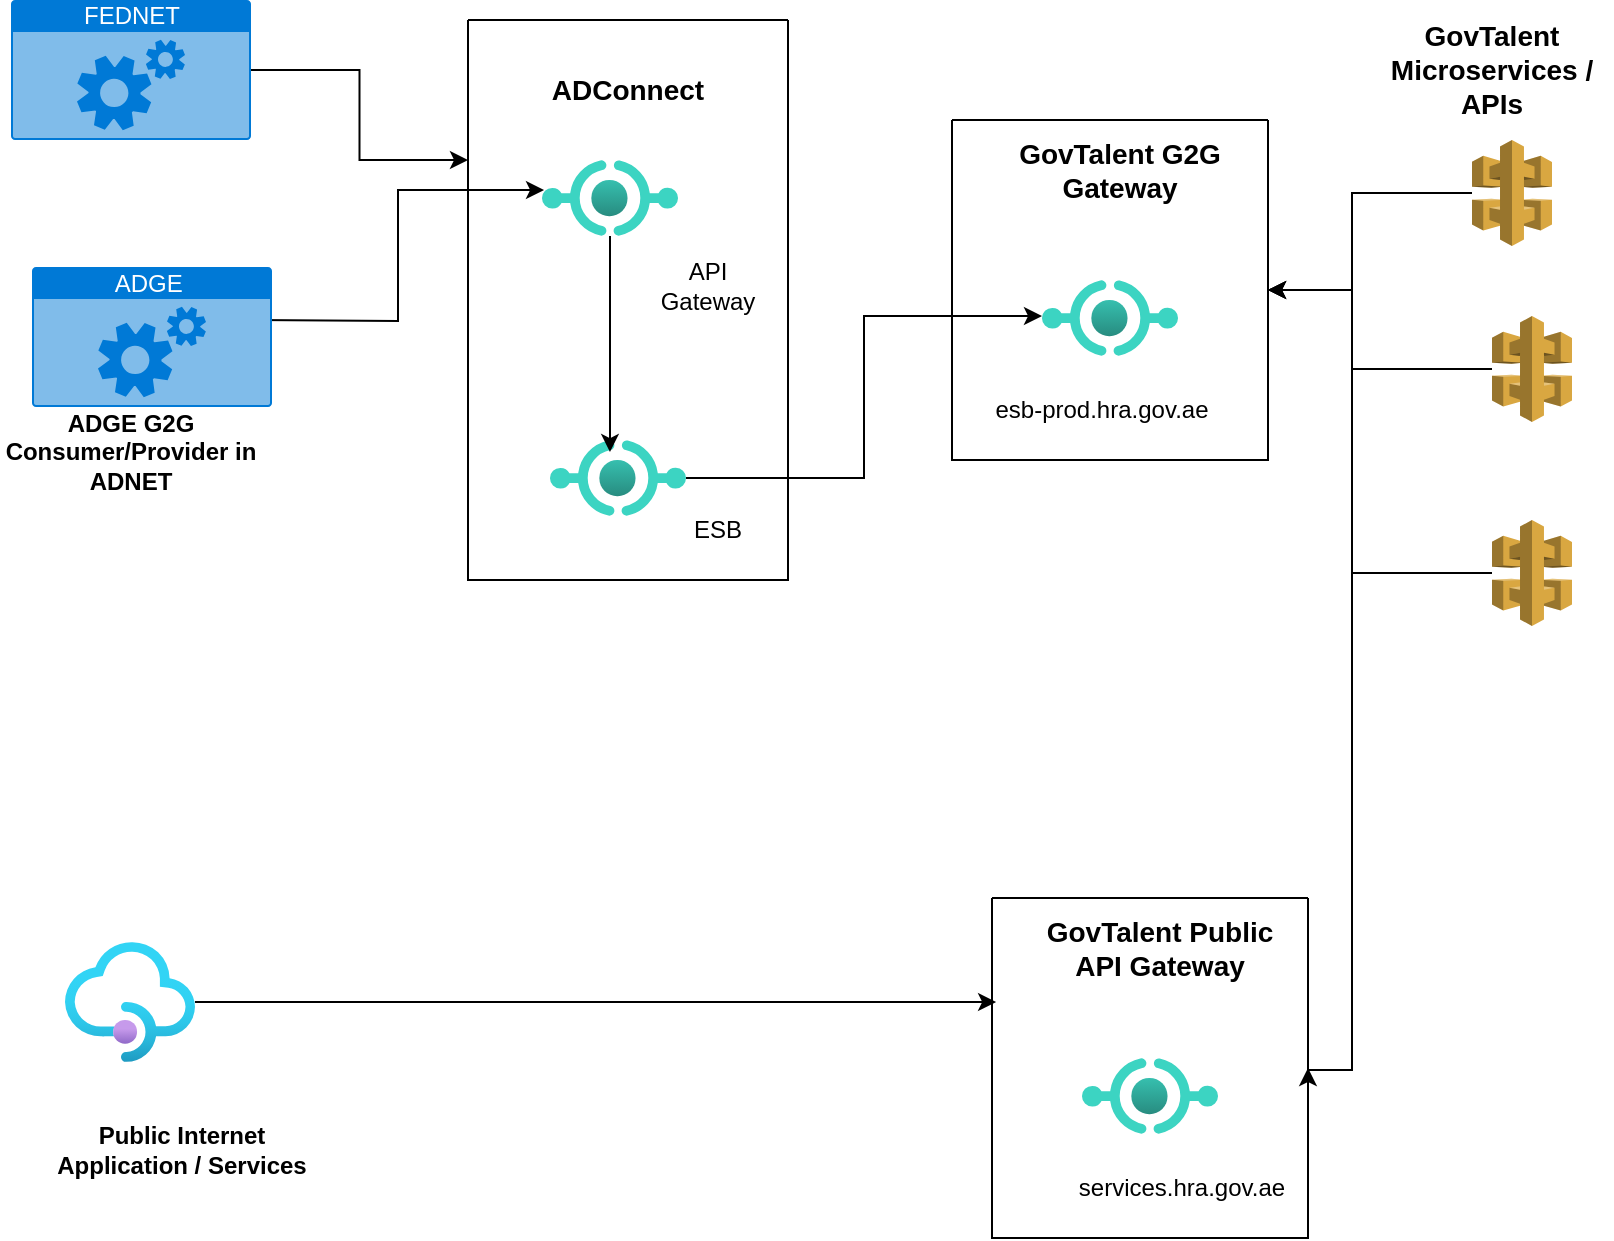 <mxfile version="22.1.5" type="github">
  <diagram name="Page-1" id="5ImHIXw9c1unncVtrP42">
    <mxGraphModel dx="1292" dy="649" grid="1" gridSize="10" guides="1" tooltips="1" connect="1" arrows="1" fold="1" page="1" pageScale="1" pageWidth="850" pageHeight="1100" math="0" shadow="0">
      <root>
        <mxCell id="0" />
        <mxCell id="1" parent="0" />
        <mxCell id="Hdnz7eUqurhcWSyTae6E-5" style="edgeStyle=orthogonalEdgeStyle;rounded=0;orthogonalLoop=1;jettySize=auto;html=1;entryX=0;entryY=0.25;entryDx=0;entryDy=0;" edge="1" parent="1" source="2Kv4cWOwHbYVwLnxXEak-2" target="2Kv4cWOwHbYVwLnxXEak-10">
          <mxGeometry relative="1" as="geometry" />
        </mxCell>
        <mxCell id="2Kv4cWOwHbYVwLnxXEak-2" value="FEDNET" style="html=1;whiteSpace=wrap;strokeColor=none;fillColor=#0079D6;labelPosition=center;verticalLabelPosition=middle;verticalAlign=top;align=center;fontSize=12;outlineConnect=0;spacingTop=-6;fontColor=#FFFFFF;sketch=0;shape=mxgraph.sitemap.services;" parent="1" vertex="1">
          <mxGeometry x="29.5" y="110" width="120" height="70" as="geometry" />
        </mxCell>
        <mxCell id="2Kv4cWOwHbYVwLnxXEak-10" value="" style="swimlane;startSize=0;" parent="1" vertex="1">
          <mxGeometry x="258" y="120" width="160" height="280" as="geometry" />
        </mxCell>
        <mxCell id="2Kv4cWOwHbYVwLnxXEak-6" value="" style="image;aspect=fixed;html=1;points=[];align=center;fontSize=12;image=img/lib/azure2/other/API_Proxy.svg;" parent="2Kv4cWOwHbYVwLnxXEak-10" vertex="1">
          <mxGeometry x="37" y="70" width="68" height="38" as="geometry" />
        </mxCell>
        <mxCell id="2Kv4cWOwHbYVwLnxXEak-7" value="" style="image;aspect=fixed;html=1;points=[];align=center;fontSize=12;image=img/lib/azure2/other/API_Proxy.svg;" parent="2Kv4cWOwHbYVwLnxXEak-10" vertex="1">
          <mxGeometry x="41" y="210" width="68" height="38" as="geometry" />
        </mxCell>
        <mxCell id="2Kv4cWOwHbYVwLnxXEak-13" style="edgeStyle=orthogonalEdgeStyle;rounded=0;orthogonalLoop=1;jettySize=auto;html=1;entryX=0.441;entryY=0.158;entryDx=0;entryDy=0;entryPerimeter=0;" parent="2Kv4cWOwHbYVwLnxXEak-10" source="2Kv4cWOwHbYVwLnxXEak-6" target="2Kv4cWOwHbYVwLnxXEak-7" edge="1">
          <mxGeometry relative="1" as="geometry" />
        </mxCell>
        <mxCell id="2Kv4cWOwHbYVwLnxXEak-24" value="&lt;b&gt;&lt;font style=&quot;font-size: 14px;&quot;&gt;ADConnect&lt;/font&gt;&lt;/b&gt;" style="text;html=1;strokeColor=none;fillColor=none;align=center;verticalAlign=middle;whiteSpace=wrap;rounded=0;" parent="2Kv4cWOwHbYVwLnxXEak-10" vertex="1">
          <mxGeometry x="20" y="20" width="120" height="30" as="geometry" />
        </mxCell>
        <mxCell id="2Kv4cWOwHbYVwLnxXEak-26" value="ESB" style="text;html=1;strokeColor=none;fillColor=none;align=center;verticalAlign=middle;whiteSpace=wrap;rounded=0;" parent="2Kv4cWOwHbYVwLnxXEak-10" vertex="1">
          <mxGeometry x="95" y="240" width="60" height="30" as="geometry" />
        </mxCell>
        <mxCell id="2Kv4cWOwHbYVwLnxXEak-15" value="" style="swimlane;startSize=0;" parent="1" vertex="1">
          <mxGeometry x="500" y="170" width="158" height="170" as="geometry" />
        </mxCell>
        <mxCell id="2Kv4cWOwHbYVwLnxXEak-16" value="" style="image;aspect=fixed;html=1;points=[];align=center;fontSize=12;image=img/lib/azure2/other/API_Proxy.svg;" parent="2Kv4cWOwHbYVwLnxXEak-15" vertex="1">
          <mxGeometry x="45" y="80" width="68" height="38" as="geometry" />
        </mxCell>
        <mxCell id="2Kv4cWOwHbYVwLnxXEak-25" value="&lt;b&gt;&lt;font style=&quot;font-size: 14px;&quot;&gt;GovTalent G2G Gateway&lt;/font&gt;&lt;/b&gt;" style="text;html=1;strokeColor=none;fillColor=none;align=center;verticalAlign=middle;whiteSpace=wrap;rounded=0;" parent="2Kv4cWOwHbYVwLnxXEak-15" vertex="1">
          <mxGeometry x="18" y="10" width="132" height="30" as="geometry" />
        </mxCell>
        <mxCell id="2Kv4cWOwHbYVwLnxXEak-44" value="esb-prod.hra.gov.ae" style="text;html=1;strokeColor=none;fillColor=none;align=center;verticalAlign=middle;whiteSpace=wrap;rounded=0;" parent="2Kv4cWOwHbYVwLnxXEak-15" vertex="1">
          <mxGeometry x="20" y="130" width="110" height="30" as="geometry" />
        </mxCell>
        <mxCell id="2Kv4cWOwHbYVwLnxXEak-58" style="edgeStyle=orthogonalEdgeStyle;rounded=0;orthogonalLoop=1;jettySize=auto;html=1;entryX=1;entryY=0.5;entryDx=0;entryDy=0;" parent="1" source="2Kv4cWOwHbYVwLnxXEak-20" target="2Kv4cWOwHbYVwLnxXEak-15" edge="1">
          <mxGeometry relative="1" as="geometry">
            <Array as="points">
              <mxPoint x="700" y="295" />
              <mxPoint x="700" y="255" />
            </Array>
          </mxGeometry>
        </mxCell>
        <mxCell id="2Kv4cWOwHbYVwLnxXEak-20" value="" style="outlineConnect=0;dashed=0;verticalLabelPosition=bottom;verticalAlign=top;align=center;html=1;shape=mxgraph.aws3.api_gateway;fillColor=#D9A741;gradientColor=none;" parent="1" vertex="1">
          <mxGeometry x="770" y="268" width="40" height="53" as="geometry" />
        </mxCell>
        <mxCell id="2Kv4cWOwHbYVwLnxXEak-21" style="edgeStyle=orthogonalEdgeStyle;rounded=0;orthogonalLoop=1;jettySize=auto;html=1;entryX=0.015;entryY=0.395;entryDx=0;entryDy=0;entryPerimeter=0;" parent="1" target="2Kv4cWOwHbYVwLnxXEak-6" edge="1">
          <mxGeometry relative="1" as="geometry">
            <mxPoint x="150" y="270" as="sourcePoint" />
          </mxGeometry>
        </mxCell>
        <mxCell id="2Kv4cWOwHbYVwLnxXEak-22" style="edgeStyle=orthogonalEdgeStyle;rounded=0;orthogonalLoop=1;jettySize=auto;html=1;entryX=0;entryY=0.474;entryDx=0;entryDy=0;entryPerimeter=0;" parent="1" source="2Kv4cWOwHbYVwLnxXEak-7" target="2Kv4cWOwHbYVwLnxXEak-16" edge="1">
          <mxGeometry relative="1" as="geometry" />
        </mxCell>
        <mxCell id="2Kv4cWOwHbYVwLnxXEak-27" value="API Gateway" style="text;html=1;strokeColor=none;fillColor=none;align=center;verticalAlign=middle;whiteSpace=wrap;rounded=0;" parent="1" vertex="1">
          <mxGeometry x="348" y="238" width="60" height="30" as="geometry" />
        </mxCell>
        <mxCell id="2Kv4cWOwHbYVwLnxXEak-36" value="" style="swimlane;startSize=0;" parent="1" vertex="1">
          <mxGeometry x="520" y="559" width="158" height="170" as="geometry" />
        </mxCell>
        <mxCell id="2Kv4cWOwHbYVwLnxXEak-37" value="" style="image;aspect=fixed;html=1;points=[];align=center;fontSize=12;image=img/lib/azure2/other/API_Proxy.svg;" parent="2Kv4cWOwHbYVwLnxXEak-36" vertex="1">
          <mxGeometry x="45" y="80" width="68" height="38" as="geometry" />
        </mxCell>
        <mxCell id="2Kv4cWOwHbYVwLnxXEak-38" value="&lt;b&gt;&lt;font style=&quot;font-size: 14px;&quot;&gt;GovTalent Public API Gateway&lt;/font&gt;&lt;/b&gt;" style="text;html=1;strokeColor=none;fillColor=none;align=center;verticalAlign=middle;whiteSpace=wrap;rounded=0;" parent="2Kv4cWOwHbYVwLnxXEak-36" vertex="1">
          <mxGeometry x="18" y="10" width="132" height="30" as="geometry" />
        </mxCell>
        <mxCell id="2Kv4cWOwHbYVwLnxXEak-45" value="services.hra.gov.ae" style="text;html=1;strokeColor=none;fillColor=none;align=center;verticalAlign=middle;whiteSpace=wrap;rounded=0;" parent="2Kv4cWOwHbYVwLnxXEak-36" vertex="1">
          <mxGeometry x="40" y="130" width="110" height="30" as="geometry" />
        </mxCell>
        <mxCell id="2Kv4cWOwHbYVwLnxXEak-57" style="edgeStyle=orthogonalEdgeStyle;rounded=0;orthogonalLoop=1;jettySize=auto;html=1;entryX=1;entryY=0.5;entryDx=0;entryDy=0;" parent="1" source="2Kv4cWOwHbYVwLnxXEak-49" target="2Kv4cWOwHbYVwLnxXEak-15" edge="1">
          <mxGeometry relative="1" as="geometry">
            <Array as="points">
              <mxPoint x="700" y="207" />
              <mxPoint x="700" y="255" />
            </Array>
          </mxGeometry>
        </mxCell>
        <mxCell id="2Kv4cWOwHbYVwLnxXEak-49" value="" style="outlineConnect=0;dashed=0;verticalLabelPosition=bottom;verticalAlign=top;align=center;html=1;shape=mxgraph.aws3.api_gateway;fillColor=#D9A741;gradientColor=none;" parent="1" vertex="1">
          <mxGeometry x="760" y="180" width="40" height="53" as="geometry" />
        </mxCell>
        <mxCell id="2Kv4cWOwHbYVwLnxXEak-59" style="edgeStyle=orthogonalEdgeStyle;rounded=0;orthogonalLoop=1;jettySize=auto;html=1;entryX=1;entryY=0.5;entryDx=0;entryDy=0;" parent="1" source="2Kv4cWOwHbYVwLnxXEak-50" target="2Kv4cWOwHbYVwLnxXEak-15" edge="1">
          <mxGeometry relative="1" as="geometry">
            <Array as="points">
              <mxPoint x="700" y="397" />
              <mxPoint x="700" y="255" />
            </Array>
          </mxGeometry>
        </mxCell>
        <mxCell id="2Kv4cWOwHbYVwLnxXEak-61" style="edgeStyle=orthogonalEdgeStyle;rounded=0;orthogonalLoop=1;jettySize=auto;html=1;entryX=1;entryY=0.5;entryDx=0;entryDy=0;" parent="1" source="2Kv4cWOwHbYVwLnxXEak-50" target="2Kv4cWOwHbYVwLnxXEak-36" edge="1">
          <mxGeometry relative="1" as="geometry">
            <Array as="points">
              <mxPoint x="700" y="397" />
              <mxPoint x="700" y="645" />
            </Array>
          </mxGeometry>
        </mxCell>
        <mxCell id="2Kv4cWOwHbYVwLnxXEak-50" value="" style="outlineConnect=0;dashed=0;verticalLabelPosition=bottom;verticalAlign=top;align=center;html=1;shape=mxgraph.aws3.api_gateway;fillColor=#D9A741;gradientColor=none;" parent="1" vertex="1">
          <mxGeometry x="770" y="370" width="40" height="53" as="geometry" />
        </mxCell>
        <mxCell id="2Kv4cWOwHbYVwLnxXEak-63" value="" style="image;aspect=fixed;html=1;points=[];align=center;fontSize=12;image=img/lib/azure2/app_services/API_Management_Services.svg;" parent="1" vertex="1">
          <mxGeometry x="56.5" y="581" width="65" height="60" as="geometry" />
        </mxCell>
        <mxCell id="2Kv4cWOwHbYVwLnxXEak-64" style="edgeStyle=orthogonalEdgeStyle;rounded=0;orthogonalLoop=1;jettySize=auto;html=1;entryX=0.013;entryY=0.306;entryDx=0;entryDy=0;entryPerimeter=0;" parent="1" source="2Kv4cWOwHbYVwLnxXEak-63" target="2Kv4cWOwHbYVwLnxXEak-36" edge="1">
          <mxGeometry relative="1" as="geometry" />
        </mxCell>
        <mxCell id="2Kv4cWOwHbYVwLnxXEak-65" value="&lt;b&gt;ADGE G2G Consumer/Provider in ADNET&lt;/b&gt;" style="text;html=1;strokeColor=none;fillColor=none;align=center;verticalAlign=middle;whiteSpace=wrap;rounded=0;" parent="1" vertex="1">
          <mxGeometry x="24" y="321" width="131" height="30" as="geometry" />
        </mxCell>
        <mxCell id="2Kv4cWOwHbYVwLnxXEak-66" value="&lt;b&gt;Public Internet Application / Services&lt;/b&gt;" style="text;html=1;strokeColor=none;fillColor=none;align=center;verticalAlign=middle;whiteSpace=wrap;rounded=0;" parent="1" vertex="1">
          <mxGeometry x="40" y="670" width="150" height="30" as="geometry" />
        </mxCell>
        <mxCell id="2Kv4cWOwHbYVwLnxXEak-67" value="&lt;b&gt;&lt;font style=&quot;font-size: 14px;&quot;&gt;GovTalent Microservices / APIs&lt;/font&gt;&lt;/b&gt;" style="text;html=1;strokeColor=none;fillColor=none;align=center;verticalAlign=middle;whiteSpace=wrap;rounded=0;" parent="1" vertex="1">
          <mxGeometry x="710" y="120" width="120" height="50" as="geometry" />
        </mxCell>
        <mxCell id="Hdnz7eUqurhcWSyTae6E-2" value="ADGE&amp;nbsp;" style="html=1;whiteSpace=wrap;strokeColor=none;fillColor=#0079D6;labelPosition=center;verticalLabelPosition=middle;verticalAlign=top;align=center;fontSize=12;outlineConnect=0;spacingTop=-6;fontColor=#FFFFFF;sketch=0;shape=mxgraph.sitemap.services;" vertex="1" parent="1">
          <mxGeometry x="40" y="243.5" width="120" height="70" as="geometry" />
        </mxCell>
      </root>
    </mxGraphModel>
  </diagram>
</mxfile>
